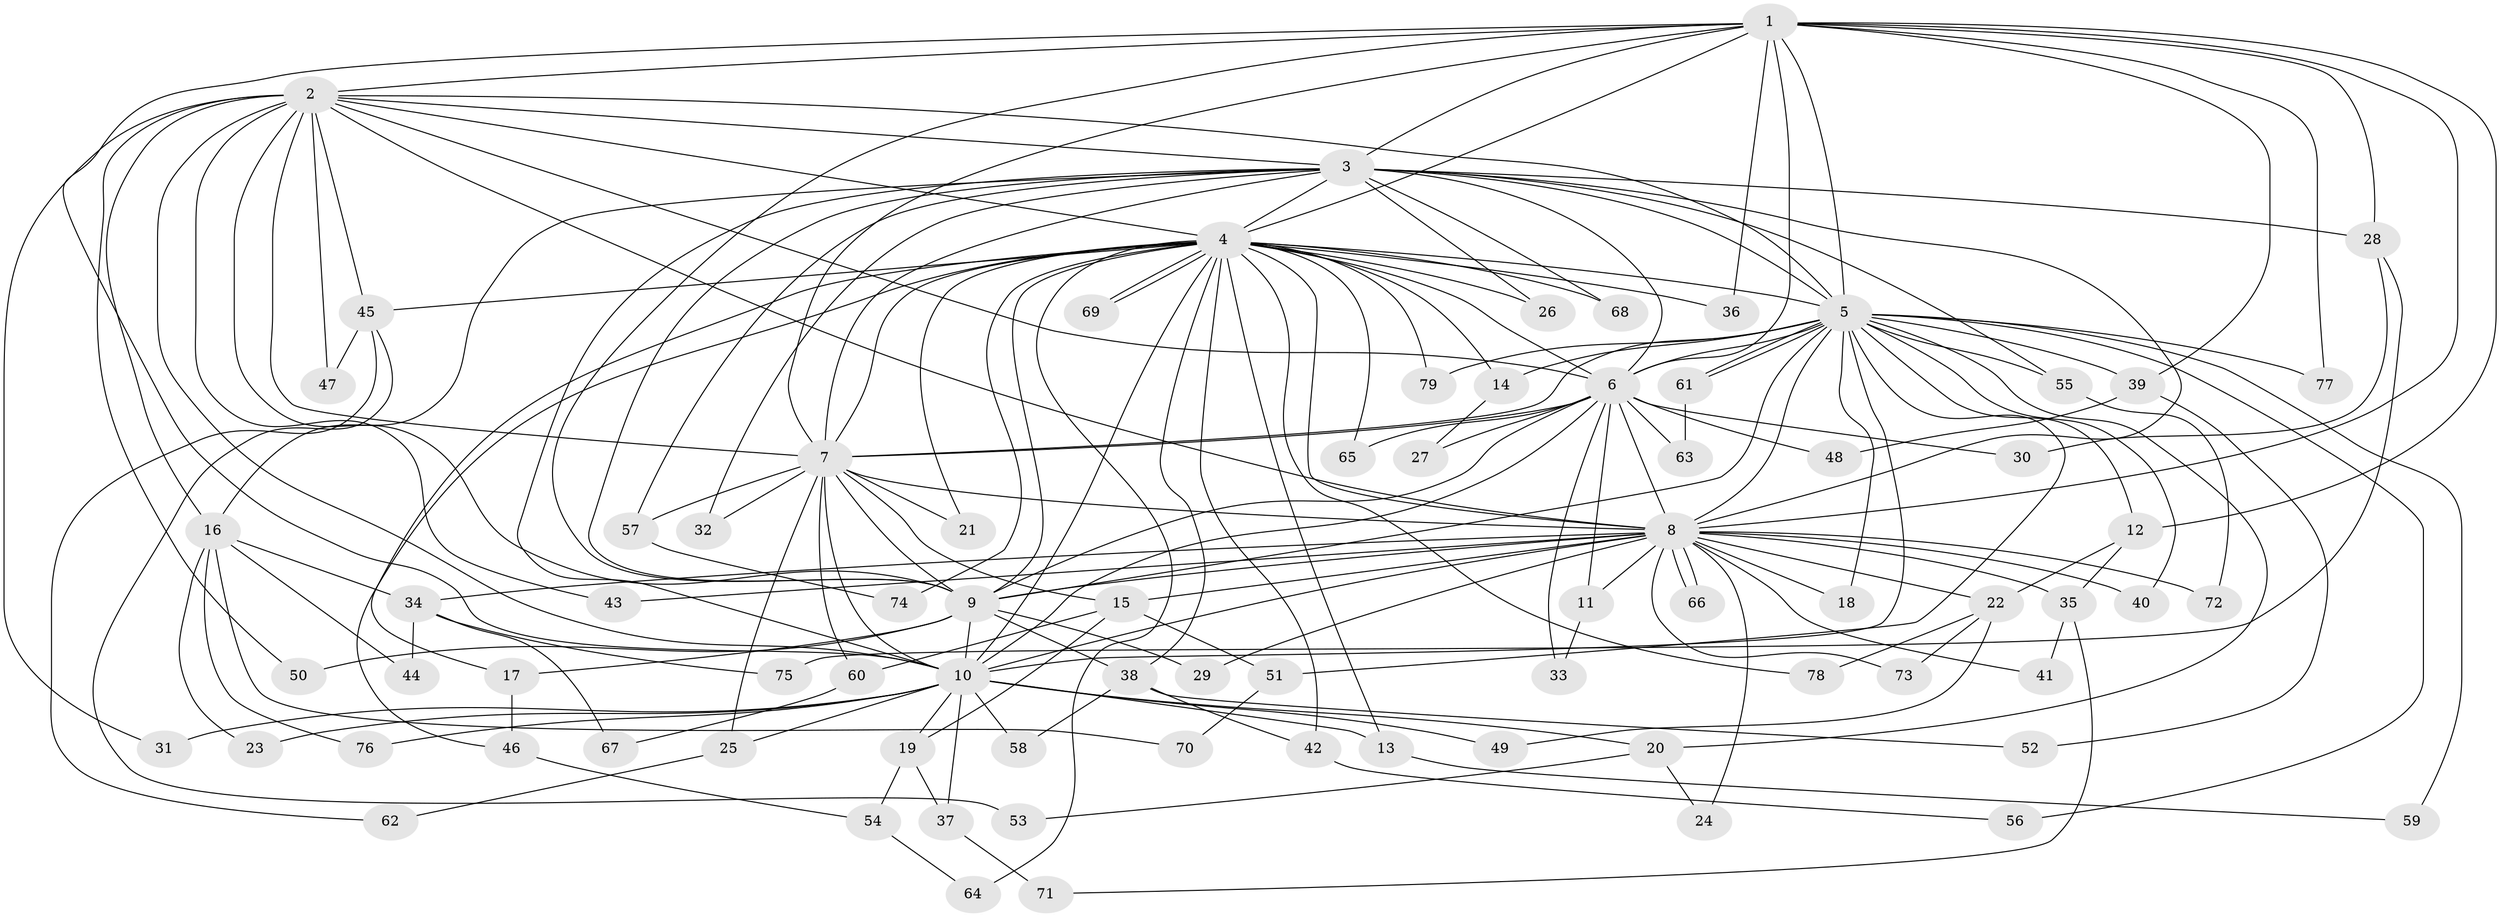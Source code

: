 // Generated by graph-tools (version 1.1) at 2025/34/03/09/25 02:34:44]
// undirected, 79 vertices, 183 edges
graph export_dot {
graph [start="1"]
  node [color=gray90,style=filled];
  1;
  2;
  3;
  4;
  5;
  6;
  7;
  8;
  9;
  10;
  11;
  12;
  13;
  14;
  15;
  16;
  17;
  18;
  19;
  20;
  21;
  22;
  23;
  24;
  25;
  26;
  27;
  28;
  29;
  30;
  31;
  32;
  33;
  34;
  35;
  36;
  37;
  38;
  39;
  40;
  41;
  42;
  43;
  44;
  45;
  46;
  47;
  48;
  49;
  50;
  51;
  52;
  53;
  54;
  55;
  56;
  57;
  58;
  59;
  60;
  61;
  62;
  63;
  64;
  65;
  66;
  67;
  68;
  69;
  70;
  71;
  72;
  73;
  74;
  75;
  76;
  77;
  78;
  79;
  1 -- 2;
  1 -- 3;
  1 -- 4;
  1 -- 5;
  1 -- 6;
  1 -- 7;
  1 -- 8;
  1 -- 9;
  1 -- 10;
  1 -- 12;
  1 -- 28;
  1 -- 36;
  1 -- 39;
  1 -- 77;
  2 -- 3;
  2 -- 4;
  2 -- 5;
  2 -- 6;
  2 -- 7;
  2 -- 8;
  2 -- 9;
  2 -- 10;
  2 -- 16;
  2 -- 31;
  2 -- 43;
  2 -- 45;
  2 -- 47;
  2 -- 50;
  3 -- 4;
  3 -- 5;
  3 -- 6;
  3 -- 7;
  3 -- 8;
  3 -- 9;
  3 -- 10;
  3 -- 16;
  3 -- 26;
  3 -- 28;
  3 -- 32;
  3 -- 55;
  3 -- 57;
  3 -- 68;
  4 -- 5;
  4 -- 6;
  4 -- 7;
  4 -- 8;
  4 -- 9;
  4 -- 10;
  4 -- 13;
  4 -- 14;
  4 -- 17;
  4 -- 21;
  4 -- 26;
  4 -- 36;
  4 -- 38;
  4 -- 42;
  4 -- 45;
  4 -- 46;
  4 -- 64;
  4 -- 65;
  4 -- 68;
  4 -- 69;
  4 -- 69;
  4 -- 74;
  4 -- 78;
  4 -- 79;
  5 -- 6;
  5 -- 7;
  5 -- 8;
  5 -- 9;
  5 -- 10;
  5 -- 12;
  5 -- 14;
  5 -- 18;
  5 -- 20;
  5 -- 39;
  5 -- 40;
  5 -- 51;
  5 -- 55;
  5 -- 56;
  5 -- 59;
  5 -- 61;
  5 -- 61;
  5 -- 77;
  5 -- 79;
  6 -- 7;
  6 -- 8;
  6 -- 9;
  6 -- 10;
  6 -- 11;
  6 -- 27;
  6 -- 30;
  6 -- 33;
  6 -- 48;
  6 -- 63;
  6 -- 65;
  7 -- 8;
  7 -- 9;
  7 -- 10;
  7 -- 15;
  7 -- 21;
  7 -- 25;
  7 -- 32;
  7 -- 57;
  7 -- 60;
  8 -- 9;
  8 -- 10;
  8 -- 11;
  8 -- 15;
  8 -- 18;
  8 -- 22;
  8 -- 24;
  8 -- 29;
  8 -- 34;
  8 -- 35;
  8 -- 40;
  8 -- 41;
  8 -- 43;
  8 -- 66;
  8 -- 66;
  8 -- 72;
  8 -- 73;
  9 -- 10;
  9 -- 17;
  9 -- 29;
  9 -- 38;
  9 -- 50;
  10 -- 13;
  10 -- 19;
  10 -- 20;
  10 -- 23;
  10 -- 25;
  10 -- 31;
  10 -- 37;
  10 -- 49;
  10 -- 58;
  10 -- 76;
  11 -- 33;
  12 -- 22;
  12 -- 35;
  13 -- 59;
  14 -- 27;
  15 -- 19;
  15 -- 51;
  15 -- 60;
  16 -- 23;
  16 -- 34;
  16 -- 44;
  16 -- 70;
  16 -- 76;
  17 -- 46;
  19 -- 37;
  19 -- 54;
  20 -- 24;
  20 -- 53;
  22 -- 49;
  22 -- 73;
  22 -- 78;
  25 -- 62;
  28 -- 30;
  28 -- 75;
  34 -- 44;
  34 -- 67;
  34 -- 75;
  35 -- 41;
  35 -- 71;
  37 -- 71;
  38 -- 42;
  38 -- 52;
  38 -- 58;
  39 -- 48;
  39 -- 52;
  42 -- 56;
  45 -- 47;
  45 -- 53;
  45 -- 62;
  46 -- 54;
  51 -- 70;
  54 -- 64;
  55 -- 72;
  57 -- 74;
  60 -- 67;
  61 -- 63;
}
